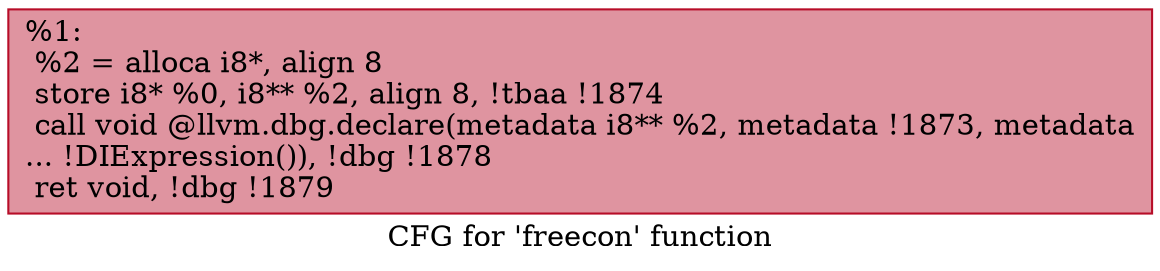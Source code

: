 digraph "CFG for 'freecon' function" {
	label="CFG for 'freecon' function";

	Node0x2509d70 [shape=record,color="#b70d28ff", style=filled, fillcolor="#b70d2870",label="{%1:\l  %2 = alloca i8*, align 8\l  store i8* %0, i8** %2, align 8, !tbaa !1874\l  call void @llvm.dbg.declare(metadata i8** %2, metadata !1873, metadata\l... !DIExpression()), !dbg !1878\l  ret void, !dbg !1879\l}"];
}
